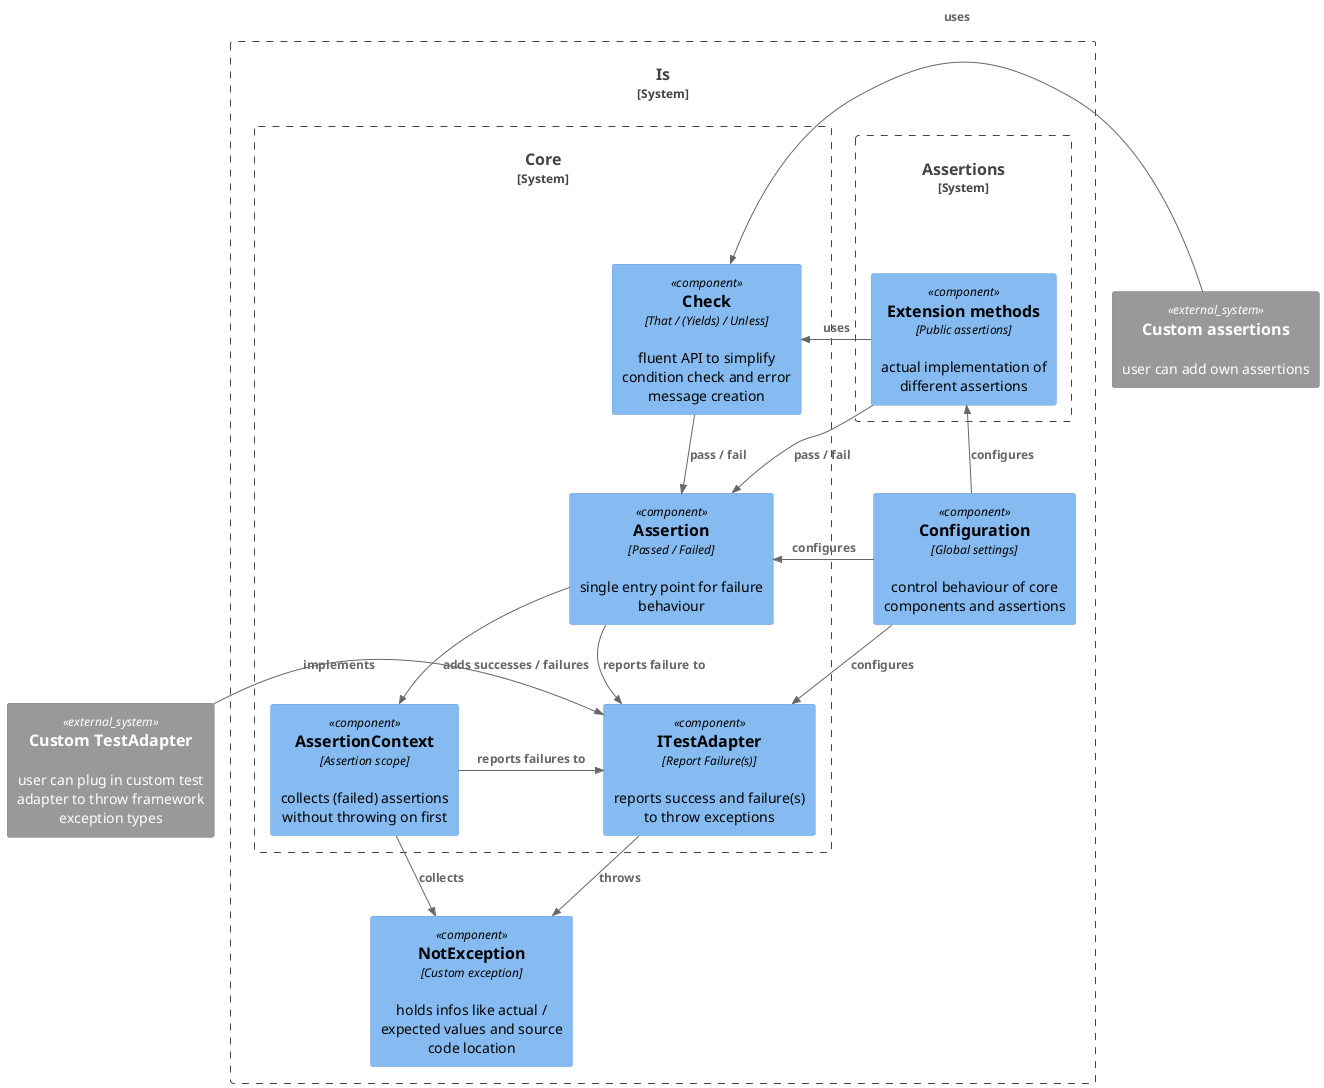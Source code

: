 @startuml "Architecture"

!include <C4/C4_Component>

System_Ext(ca, "Custom assertions", "user can add own assertions")
System_Ext(cta, "Custom TestAdapter", "user can plug in custom test adapter to throw framework exception types")

System_Boundary(Is, "Is") {
    Component(ex, "NotException", "Custom exception", "holds infos like actual / expected values and source code location")
    Component(conf, "Configuration", "Global settings", "control behaviour of core components and assertions")

    System_Boundary(Assertions, "Assertions") {
        Component(ext, "Extension methods", "Public assertions", "actual implementation of different assertions")
        }

    System_Boundary(Core, "Core") {
        Component(ass, "Assertion", "Passed / Failed", "single entry point for failure behaviour")
        Component(check, "Check", "That / (Yields) / Unless", "fluent API to simplify condition check and error message creation")
        Component(ctx, "AssertionContext", "Assertion scope", "collects (failed) assertions without throwing on first")
        Component(ita, "ITestAdapter", "Report Failure(s)", "reports success and failure(s) to throw exceptions")
        }
    }
}

Rel(ass, ita, "reports failure to")
Rel(ctx, ex, "collects")
Rel(ita, ex, "throws")
Rel_R(cta, ita, "implements")

Rel_U(ext, check, "uses")
Rel(ext, ass, "pass / fail")
Rel_L(ca, check, "uses")

Rel_L(ctx, ita, "reports failures to")

Rel(check, ass, "pass / fail")
Rel(ass, ctx, "adds successes / failures")

Rel_U(conf, ext, "configures")
Rel_R(conf, ass, "configures")
Rel(conf, ita, "configures")

@enduml